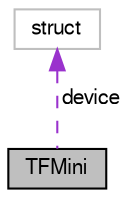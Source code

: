 digraph "TFMini"
{
  edge [fontname="FreeSans",fontsize="10",labelfontname="FreeSans",labelfontsize="10"];
  node [fontname="FreeSans",fontsize="10",shape=record];
  Node1 [label="TFMini",height=0.2,width=0.4,color="black", fillcolor="grey75", style="filled", fontcolor="black"];
  Node2 -> Node1 [dir="back",color="darkorchid3",fontsize="10",style="dashed",label=" device" ,fontname="FreeSans"];
  Node2 [label="struct",height=0.2,width=0.4,color="grey75", fillcolor="white", style="filled"];
}
